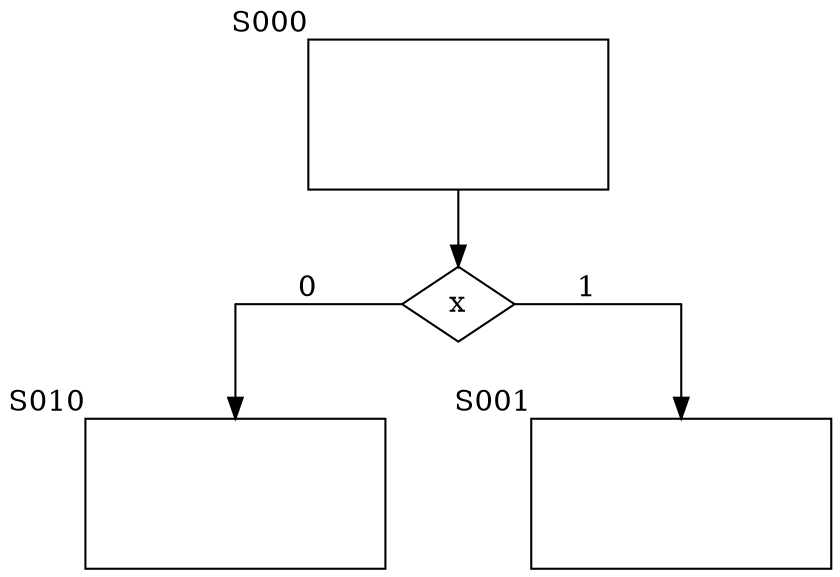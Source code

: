 // Funcionamento do circuito:
// 1. Se reset = '1' a qualquer momento, a saída medida é zerada
// 2. Se mensurar = '1', o circuito comanda o sensor ultrassônico a medir uma distância. Caso contrário, o circuito permanece inativo
// 3. Após o recebimento da distância, o circuito envia os três caracteres em ascii serialmente, do mais significativo ao menos significativo, seguidos de um caractere '#'
// 4. Após o envio, o circuito volta para o passo 2.
// *obs.: o envio serial deve obedecer à configuração UART de baud rate 115200, 7 bits de dado, paridade ímpar e 1 stop bit

digraph ASM {
  splines=ortho;
  nodesep=0.55

  node [shape=box, fixedsize="true", width=2, height=1];
  s0 [xlabel="S000", label=""];
  s1 [xlabel="S001", label=""];
  s2 [xlabel="S010", label=""];

  // Decision boxes
  node [shape=box, width=none, height=none, fixedsize="false"];
  d0 [shape=diamond, label="x"];

  node[shape=point, height=0, width=0];
  x0 x1;

  {rank = same; x0 d0 x1}

  s0 -> d0;
  d0 -> x1 [dir="none", label="1"];
  x0 -> d0 [dir="none", label="0"];
  x1 -> s1;
  x0 -> s2;
}
